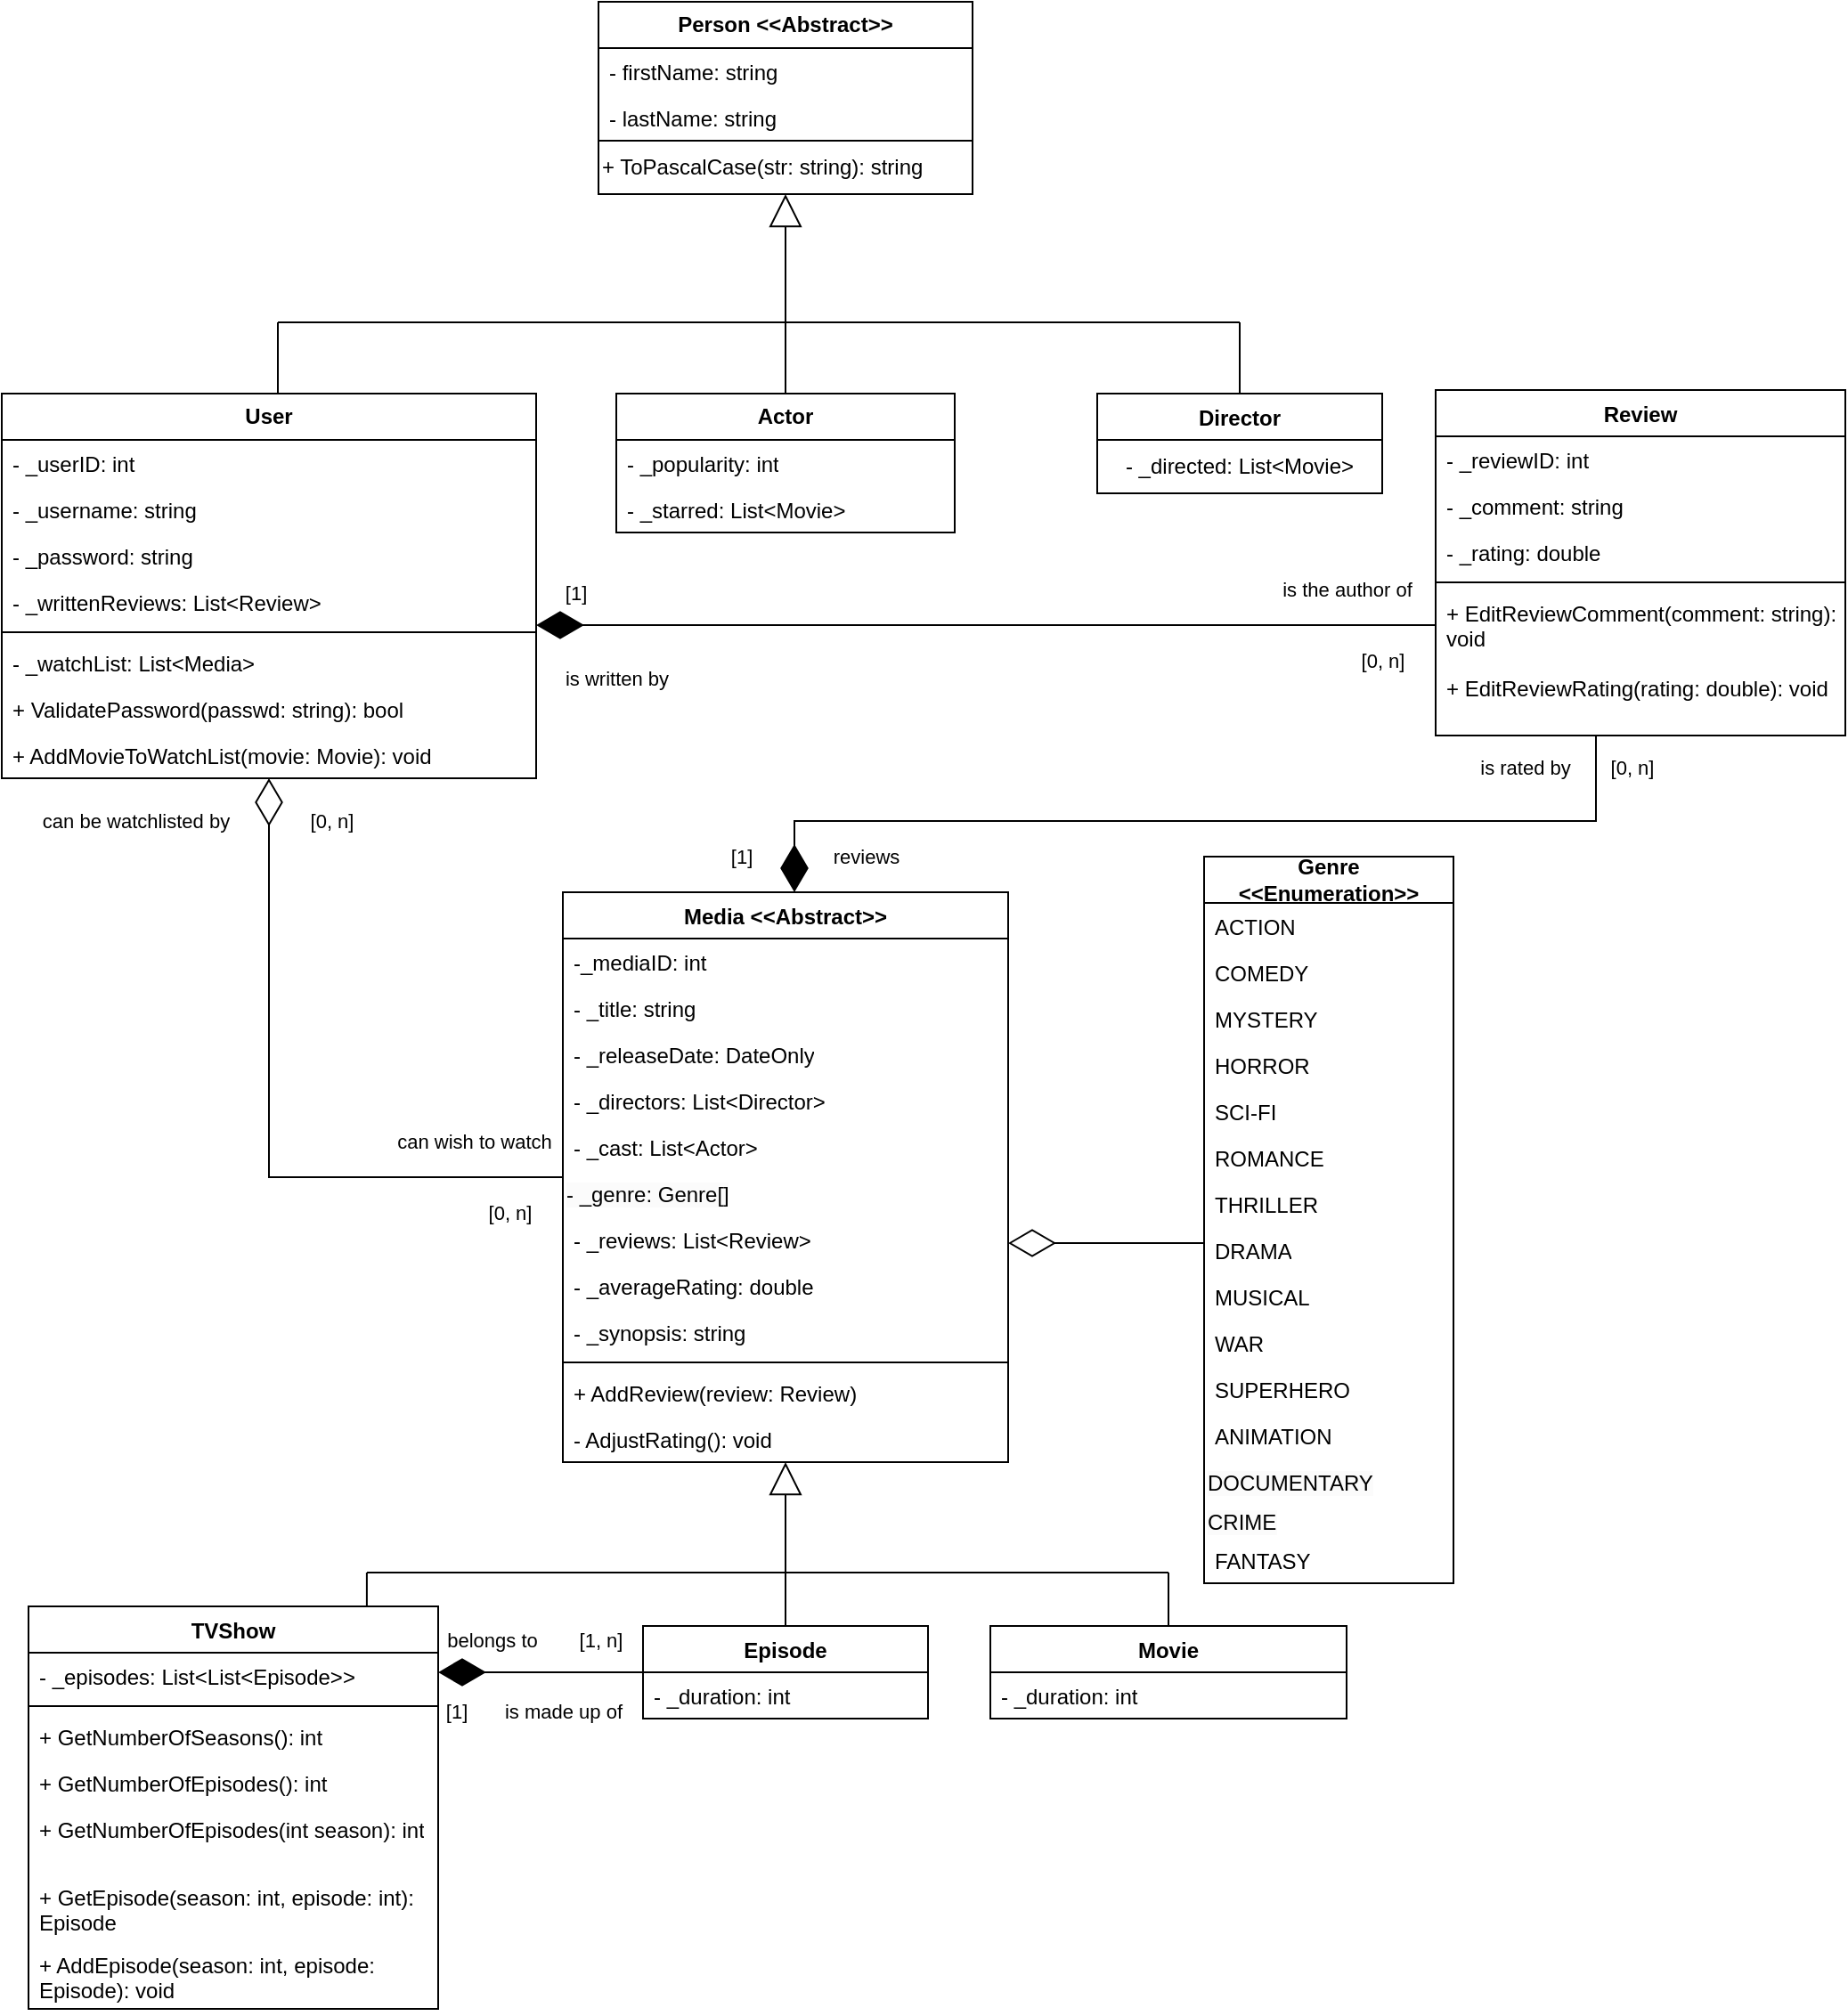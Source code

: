 <mxfile version="24.8.0">
  <diagram name="Page-1" id="HcJHUl06xo1zprfPt9uz">
    <mxGraphModel dx="1418" dy="738" grid="1" gridSize="10" guides="1" tooltips="1" connect="1" arrows="1" fold="1" page="1" pageScale="1" pageWidth="850" pageHeight="1100" math="0" shadow="0">
      <root>
        <mxCell id="0" />
        <mxCell id="1" parent="0" />
        <mxCell id="UXz-9NzU8uiZKzprUxzh-1" value="&lt;b&gt;User&lt;/b&gt;" style="swimlane;fontStyle=0;childLayout=stackLayout;horizontal=1;startSize=26;fillColor=none;horizontalStack=0;resizeParent=1;resizeParentMax=0;resizeLast=0;collapsible=1;marginBottom=0;whiteSpace=wrap;html=1;" parent="1" vertex="1">
          <mxGeometry x="5" y="220" width="300" height="216" as="geometry" />
        </mxCell>
        <mxCell id="T_2HmxszGfvp3wqpTUgi-7" value="- _userID: int" style="text;strokeColor=none;fillColor=none;align=left;verticalAlign=top;spacingLeft=4;spacingRight=4;overflow=hidden;rotatable=0;points=[[0,0.5],[1,0.5]];portConstraint=eastwest;whiteSpace=wrap;html=1;" parent="UXz-9NzU8uiZKzprUxzh-1" vertex="1">
          <mxGeometry y="26" width="300" height="26" as="geometry" />
        </mxCell>
        <mxCell id="hSR37EgW7nHy01Z28b-Y-28" value="- _username: string" style="text;strokeColor=none;fillColor=none;align=left;verticalAlign=top;spacingLeft=4;spacingRight=4;overflow=hidden;rotatable=0;points=[[0,0.5],[1,0.5]];portConstraint=eastwest;whiteSpace=wrap;html=1;" parent="UXz-9NzU8uiZKzprUxzh-1" vertex="1">
          <mxGeometry y="52" width="300" height="26" as="geometry" />
        </mxCell>
        <mxCell id="UXz-9NzU8uiZKzprUxzh-22" value="- _password: string" style="text;strokeColor=none;fillColor=none;align=left;verticalAlign=top;spacingLeft=4;spacingRight=4;overflow=hidden;rotatable=0;points=[[0,0.5],[1,0.5]];portConstraint=eastwest;whiteSpace=wrap;html=1;" parent="UXz-9NzU8uiZKzprUxzh-1" vertex="1">
          <mxGeometry y="78" width="300" height="26" as="geometry" />
        </mxCell>
        <mxCell id="hSR37EgW7nHy01Z28b-Y-22" value="- _writtenReviews: List&amp;lt;Review&amp;gt;" style="text;strokeColor=none;fillColor=none;align=left;verticalAlign=top;spacingLeft=4;spacingRight=4;overflow=hidden;rotatable=0;points=[[0,0.5],[1,0.5]];portConstraint=eastwest;whiteSpace=wrap;html=1;" parent="UXz-9NzU8uiZKzprUxzh-1" vertex="1">
          <mxGeometry y="104" width="300" height="26" as="geometry" />
        </mxCell>
        <mxCell id="UXz-9NzU8uiZKzprUxzh-12" value="" style="line;strokeWidth=1;fillColor=none;align=left;verticalAlign=middle;spacingTop=-1;spacingLeft=3;spacingRight=3;rotatable=0;labelPosition=right;points=[];portConstraint=eastwest;strokeColor=inherit;" parent="UXz-9NzU8uiZKzprUxzh-1" vertex="1">
          <mxGeometry y="130" width="300" height="8" as="geometry" />
        </mxCell>
        <mxCell id="UXz-9NzU8uiZKzprUxzh-13" value="- _watchList: List&amp;lt;Media&amp;gt;" style="text;strokeColor=none;fillColor=none;align=left;verticalAlign=top;spacingLeft=4;spacingRight=4;overflow=hidden;rotatable=0;points=[[0,0.5],[1,0.5]];portConstraint=eastwest;whiteSpace=wrap;html=1;" parent="UXz-9NzU8uiZKzprUxzh-1" vertex="1">
          <mxGeometry y="138" width="300" height="26" as="geometry" />
        </mxCell>
        <mxCell id="UXz-9NzU8uiZKzprUxzh-23" value="+ ValidatePassword(passwd: string): bool" style="text;strokeColor=none;fillColor=none;align=left;verticalAlign=top;spacingLeft=4;spacingRight=4;overflow=hidden;rotatable=0;points=[[0,0.5],[1,0.5]];portConstraint=eastwest;whiteSpace=wrap;html=1;" parent="UXz-9NzU8uiZKzprUxzh-1" vertex="1">
          <mxGeometry y="164" width="300" height="26" as="geometry" />
        </mxCell>
        <mxCell id="UXz-9NzU8uiZKzprUxzh-24" value="+ AddMovieToWatchList(movie: Movie): void" style="text;strokeColor=none;fillColor=none;align=left;verticalAlign=top;spacingLeft=4;spacingRight=4;overflow=hidden;rotatable=0;points=[[0,0.5],[1,0.5]];portConstraint=eastwest;whiteSpace=wrap;html=1;" parent="UXz-9NzU8uiZKzprUxzh-1" vertex="1">
          <mxGeometry y="190" width="300" height="26" as="geometry" />
        </mxCell>
        <mxCell id="UXz-9NzU8uiZKzprUxzh-18" value="&lt;div&gt;Movie&lt;/div&gt;" style="swimlane;fontStyle=1;align=center;verticalAlign=top;childLayout=stackLayout;horizontal=1;startSize=26;horizontalStack=0;resizeParent=1;resizeParentMax=0;resizeLast=0;collapsible=1;marginBottom=0;whiteSpace=wrap;html=1;" parent="1" vertex="1">
          <mxGeometry x="560" y="912" width="200" height="52" as="geometry" />
        </mxCell>
        <mxCell id="UXz-9NzU8uiZKzprUxzh-98" value="- _duration: int" style="text;strokeColor=none;fillColor=none;align=left;verticalAlign=top;spacingLeft=4;spacingRight=4;overflow=hidden;rotatable=0;points=[[0,0.5],[1,0.5]];portConstraint=eastwest;whiteSpace=wrap;html=1;" parent="UXz-9NzU8uiZKzprUxzh-18" vertex="1">
          <mxGeometry y="26" width="200" height="26" as="geometry" />
        </mxCell>
        <mxCell id="T_2HmxszGfvp3wqpTUgi-8" value="" style="edgeStyle=none;curved=1;rounded=0;orthogonalLoop=1;jettySize=auto;html=1;fontSize=12;startSize=8;endSize=16;endArrow=block;endFill=0;" parent="1" source="UXz-9NzU8uiZKzprUxzh-34" target="5M2eCNvXOxRG8DikUreN-1" edge="1">
          <mxGeometry relative="1" as="geometry" />
        </mxCell>
        <mxCell id="UXz-9NzU8uiZKzprUxzh-34" value="&lt;b&gt;Actor&lt;/b&gt;" style="swimlane;fontStyle=0;childLayout=stackLayout;horizontal=1;startSize=26;fillColor=none;horizontalStack=0;resizeParent=1;resizeParentMax=0;resizeLast=0;collapsible=1;marginBottom=0;whiteSpace=wrap;html=1;" parent="1" vertex="1">
          <mxGeometry x="350" y="220" width="190" height="78" as="geometry" />
        </mxCell>
        <mxCell id="UXz-9NzU8uiZKzprUxzh-36" value="- _popularity: int" style="text;strokeColor=none;fillColor=none;align=left;verticalAlign=top;spacingLeft=4;spacingRight=4;overflow=hidden;rotatable=0;points=[[0,0.5],[1,0.5]];portConstraint=eastwest;whiteSpace=wrap;html=1;" parent="UXz-9NzU8uiZKzprUxzh-34" vertex="1">
          <mxGeometry y="26" width="190" height="26" as="geometry" />
        </mxCell>
        <mxCell id="UXz-9NzU8uiZKzprUxzh-56" value="- _starred: List&amp;lt;Movie&amp;gt;" style="text;strokeColor=none;fillColor=none;align=left;verticalAlign=top;spacingLeft=4;spacingRight=4;overflow=hidden;rotatable=0;points=[[0,0.5],[1,0.5]];portConstraint=eastwest;whiteSpace=wrap;html=1;" parent="UXz-9NzU8uiZKzprUxzh-34" vertex="1">
          <mxGeometry y="52" width="190" height="26" as="geometry" />
        </mxCell>
        <mxCell id="UXz-9NzU8uiZKzprUxzh-38" value="&lt;b&gt;Person &amp;lt;&amp;lt;Abstract&amp;gt;&amp;gt;&lt;/b&gt;" style="swimlane;fontStyle=0;childLayout=stackLayout;horizontal=1;startSize=26;fillColor=none;horizontalStack=0;resizeParent=1;resizeParentMax=0;resizeLast=0;collapsible=1;marginBottom=0;whiteSpace=wrap;html=1;" parent="1" vertex="1">
          <mxGeometry x="340" width="210" height="108" as="geometry" />
        </mxCell>
        <mxCell id="hSR37EgW7nHy01Z28b-Y-2" value="- firstName: string" style="text;strokeColor=none;fillColor=none;align=left;verticalAlign=top;spacingLeft=4;spacingRight=4;overflow=hidden;rotatable=0;points=[[0,0.5],[1,0.5]];portConstraint=eastwest;whiteSpace=wrap;html=1;" parent="UXz-9NzU8uiZKzprUxzh-38" vertex="1">
          <mxGeometry y="26" width="210" height="26" as="geometry" />
        </mxCell>
        <mxCell id="UXz-9NzU8uiZKzprUxzh-40" value="- lastName: string" style="text;strokeColor=none;fillColor=none;align=left;verticalAlign=top;spacingLeft=4;spacingRight=4;overflow=hidden;rotatable=0;points=[[0,0.5],[1,0.5]];portConstraint=eastwest;whiteSpace=wrap;html=1;" parent="UXz-9NzU8uiZKzprUxzh-38" vertex="1">
          <mxGeometry y="52" width="210" height="26" as="geometry" />
        </mxCell>
        <mxCell id="5M2eCNvXOxRG8DikUreN-1" value="+ ToPascalCase(str: string): string" style="text;html=1;align=left;verticalAlign=middle;whiteSpace=wrap;rounded=0;strokeColor=default;" parent="UXz-9NzU8uiZKzprUxzh-38" vertex="1">
          <mxGeometry y="78" width="210" height="30" as="geometry" />
        </mxCell>
        <mxCell id="UXz-9NzU8uiZKzprUxzh-49" value="&lt;div&gt;Review&lt;/div&gt;" style="swimlane;fontStyle=1;align=center;verticalAlign=top;childLayout=stackLayout;horizontal=1;startSize=26;horizontalStack=0;resizeParent=1;resizeParentMax=0;resizeLast=0;collapsible=1;marginBottom=0;whiteSpace=wrap;html=1;" parent="1" vertex="1">
          <mxGeometry x="810" y="218" width="230" height="194" as="geometry" />
        </mxCell>
        <mxCell id="UXz-9NzU8uiZKzprUxzh-109" value="- _reviewID: int" style="text;strokeColor=none;fillColor=none;align=left;verticalAlign=top;spacingLeft=4;spacingRight=4;overflow=hidden;rotatable=0;points=[[0,0.5],[1,0.5]];portConstraint=eastwest;whiteSpace=wrap;html=1;" parent="UXz-9NzU8uiZKzprUxzh-49" vertex="1">
          <mxGeometry y="26" width="230" height="26" as="geometry" />
        </mxCell>
        <mxCell id="UXz-9NzU8uiZKzprUxzh-54" value="- _comment: string" style="text;strokeColor=none;fillColor=none;align=left;verticalAlign=top;spacingLeft=4;spacingRight=4;overflow=hidden;rotatable=0;points=[[0,0.5],[1,0.5]];portConstraint=eastwest;whiteSpace=wrap;html=1;" parent="UXz-9NzU8uiZKzprUxzh-49" vertex="1">
          <mxGeometry y="52" width="230" height="26" as="geometry" />
        </mxCell>
        <mxCell id="UXz-9NzU8uiZKzprUxzh-62" value="- _rating: double" style="text;strokeColor=none;fillColor=none;align=left;verticalAlign=top;spacingLeft=4;spacingRight=4;overflow=hidden;rotatable=0;points=[[0,0.5],[1,0.5]];portConstraint=eastwest;whiteSpace=wrap;html=1;" parent="UXz-9NzU8uiZKzprUxzh-49" vertex="1">
          <mxGeometry y="78" width="230" height="26" as="geometry" />
        </mxCell>
        <mxCell id="UXz-9NzU8uiZKzprUxzh-51" value="" style="line;strokeWidth=1;fillColor=none;align=left;verticalAlign=middle;spacingTop=-1;spacingLeft=3;spacingRight=3;rotatable=0;labelPosition=right;points=[];portConstraint=eastwest;strokeColor=inherit;" parent="UXz-9NzU8uiZKzprUxzh-49" vertex="1">
          <mxGeometry y="104" width="230" height="8" as="geometry" />
        </mxCell>
        <mxCell id="UXz-9NzU8uiZKzprUxzh-65" value="+ EditReviewComment(comment: string): void" style="text;strokeColor=none;fillColor=none;align=left;verticalAlign=top;spacingLeft=4;spacingRight=4;overflow=hidden;rotatable=0;points=[[0,0.5],[1,0.5]];portConstraint=eastwest;whiteSpace=wrap;html=1;" parent="UXz-9NzU8uiZKzprUxzh-49" vertex="1">
          <mxGeometry y="112" width="230" height="42" as="geometry" />
        </mxCell>
        <mxCell id="UXz-9NzU8uiZKzprUxzh-66" value="+ EditReviewRating(rating: double): void" style="text;strokeColor=none;fillColor=none;align=left;verticalAlign=top;spacingLeft=4;spacingRight=4;overflow=hidden;rotatable=0;points=[[0,0.5],[1,0.5]];portConstraint=eastwest;whiteSpace=wrap;html=1;" parent="UXz-9NzU8uiZKzprUxzh-49" vertex="1">
          <mxGeometry y="154" width="230" height="40" as="geometry" />
        </mxCell>
        <mxCell id="5M2eCNvXOxRG8DikUreN-2" value="Director" style="swimlane;fontStyle=1;align=center;verticalAlign=top;childLayout=stackLayout;horizontal=1;startSize=26;horizontalStack=0;resizeParent=1;resizeParentMax=0;resizeLast=0;collapsible=1;marginBottom=0;whiteSpace=wrap;html=1;" parent="1" vertex="1">
          <mxGeometry x="620" y="220" width="160" height="56" as="geometry" />
        </mxCell>
        <mxCell id="5M2eCNvXOxRG8DikUreN-7" value="- _directed: List&amp;lt;Movie&amp;gt;" style="text;html=1;align=center;verticalAlign=middle;whiteSpace=wrap;rounded=0;" parent="5M2eCNvXOxRG8DikUreN-2" vertex="1">
          <mxGeometry y="26" width="160" height="30" as="geometry" />
        </mxCell>
        <mxCell id="UXz-9NzU8uiZKzprUxzh-67" value="Media &amp;lt;&amp;lt;Abstract&amp;gt;&amp;gt;" style="swimlane;fontStyle=1;align=center;verticalAlign=top;childLayout=stackLayout;horizontal=1;startSize=26;horizontalStack=0;resizeParent=1;resizeParentMax=0;resizeLast=0;collapsible=1;marginBottom=0;whiteSpace=wrap;html=1;" parent="1" vertex="1">
          <mxGeometry x="320" y="500" width="250" height="320" as="geometry" />
        </mxCell>
        <mxCell id="T_2HmxszGfvp3wqpTUgi-1" value="-_mediaID: int" style="text;strokeColor=none;fillColor=none;align=left;verticalAlign=top;spacingLeft=4;spacingRight=4;overflow=hidden;rotatable=0;points=[[0,0.5],[1,0.5]];portConstraint=eastwest;whiteSpace=wrap;html=1;" parent="UXz-9NzU8uiZKzprUxzh-67" vertex="1">
          <mxGeometry y="26" width="250" height="26" as="geometry" />
        </mxCell>
        <mxCell id="UXz-9NzU8uiZKzprUxzh-58" value="- _title: string" style="text;strokeColor=none;fillColor=none;align=left;verticalAlign=top;spacingLeft=4;spacingRight=4;overflow=hidden;rotatable=0;points=[[0,0.5],[1,0.5]];portConstraint=eastwest;whiteSpace=wrap;html=1;" parent="UXz-9NzU8uiZKzprUxzh-67" vertex="1">
          <mxGeometry y="52" width="250" height="26" as="geometry" />
        </mxCell>
        <mxCell id="UXz-9NzU8uiZKzprUxzh-26" value="- _releaseDate: DateOnly" style="text;strokeColor=none;fillColor=none;align=left;verticalAlign=top;spacingLeft=4;spacingRight=4;overflow=hidden;rotatable=0;points=[[0,0.5],[1,0.5]];portConstraint=eastwest;whiteSpace=wrap;html=1;" parent="UXz-9NzU8uiZKzprUxzh-67" vertex="1">
          <mxGeometry y="78" width="250" height="26" as="geometry" />
        </mxCell>
        <mxCell id="5M2eCNvXOxRG8DikUreN-13" value="- _directors: List&amp;lt;Director&amp;gt;" style="text;strokeColor=none;fillColor=none;align=left;verticalAlign=top;spacingLeft=4;spacingRight=4;overflow=hidden;rotatable=0;points=[[0,0.5],[1,0.5]];portConstraint=eastwest;whiteSpace=wrap;html=1;" parent="UXz-9NzU8uiZKzprUxzh-67" vertex="1">
          <mxGeometry y="104" width="250" height="26" as="geometry" />
        </mxCell>
        <mxCell id="UXz-9NzU8uiZKzprUxzh-27" value="- _cast: List&amp;lt;Actor&amp;gt;" style="text;strokeColor=none;fillColor=none;align=left;verticalAlign=top;spacingLeft=4;spacingRight=4;overflow=hidden;rotatable=0;points=[[0,0.5],[1,0.5]];portConstraint=eastwest;whiteSpace=wrap;html=1;" parent="UXz-9NzU8uiZKzprUxzh-67" vertex="1">
          <mxGeometry y="130" width="250" height="26" as="geometry" />
        </mxCell>
        <mxCell id="5M2eCNvXOxRG8DikUreN-10" value="&lt;span style=&quot;color: rgb(0, 0, 0); font-family: Helvetica; font-size: 12px; font-style: normal; font-variant-ligatures: normal; font-variant-caps: normal; font-weight: 400; letter-spacing: normal; orphans: 2; text-align: left; text-indent: 0px; text-transform: none; widows: 2; word-spacing: 0px; -webkit-text-stroke-width: 0px; white-space: normal; background-color: rgb(251, 251, 251); text-decoration-thickness: initial; text-decoration-style: initial; text-decoration-color: initial; display: inline !important; float: none;&quot;&gt;- _genre: Genre[]&lt;/span&gt;" style="text;whiteSpace=wrap;html=1;" parent="UXz-9NzU8uiZKzprUxzh-67" vertex="1">
          <mxGeometry y="156" width="250" height="26" as="geometry" />
        </mxCell>
        <mxCell id="UXz-9NzU8uiZKzprUxzh-53" value="- _reviews: List&amp;lt;Review&amp;gt;" style="text;strokeColor=none;fillColor=none;align=left;verticalAlign=top;spacingLeft=4;spacingRight=4;overflow=hidden;rotatable=0;points=[[0,0.5],[1,0.5]];portConstraint=eastwest;whiteSpace=wrap;html=1;" parent="UXz-9NzU8uiZKzprUxzh-67" vertex="1">
          <mxGeometry y="182" width="250" height="26" as="geometry" />
        </mxCell>
        <mxCell id="UXz-9NzU8uiZKzprUxzh-28" value="- _averageRating: double" style="text;strokeColor=none;fillColor=none;align=left;verticalAlign=top;spacingLeft=4;spacingRight=4;overflow=hidden;rotatable=0;points=[[0,0.5],[1,0.5]];portConstraint=eastwest;whiteSpace=wrap;html=1;" parent="UXz-9NzU8uiZKzprUxzh-67" vertex="1">
          <mxGeometry y="208" width="250" height="26" as="geometry" />
        </mxCell>
        <mxCell id="hSR37EgW7nHy01Z28b-Y-25" value="- _synopsis: string" style="text;strokeColor=none;fillColor=none;align=left;verticalAlign=top;spacingLeft=4;spacingRight=4;overflow=hidden;rotatable=0;points=[[0,0.5],[1,0.5]];portConstraint=eastwest;whiteSpace=wrap;html=1;" parent="UXz-9NzU8uiZKzprUxzh-67" vertex="1">
          <mxGeometry y="234" width="250" height="26" as="geometry" />
        </mxCell>
        <mxCell id="UXz-9NzU8uiZKzprUxzh-69" value="" style="line;strokeWidth=1;fillColor=none;align=left;verticalAlign=middle;spacingTop=-1;spacingLeft=3;spacingRight=3;rotatable=0;labelPosition=right;points=[];portConstraint=eastwest;strokeColor=inherit;" parent="UXz-9NzU8uiZKzprUxzh-67" vertex="1">
          <mxGeometry y="260" width="250" height="8" as="geometry" />
        </mxCell>
        <mxCell id="UXz-9NzU8uiZKzprUxzh-60" value="+ AddReview(review: Review)" style="text;strokeColor=none;fillColor=none;align=left;verticalAlign=top;spacingLeft=4;spacingRight=4;overflow=hidden;rotatable=0;points=[[0,0.5],[1,0.5]];portConstraint=eastwest;whiteSpace=wrap;html=1;" parent="UXz-9NzU8uiZKzprUxzh-67" vertex="1">
          <mxGeometry y="268" width="250" height="26" as="geometry" />
        </mxCell>
        <mxCell id="UXz-9NzU8uiZKzprUxzh-61" value="- AdjustRating(): void" style="text;strokeColor=none;fillColor=none;align=left;verticalAlign=top;spacingLeft=4;spacingRight=4;overflow=hidden;rotatable=0;points=[[0,0.5],[1,0.5]];portConstraint=eastwest;whiteSpace=wrap;html=1;" parent="UXz-9NzU8uiZKzprUxzh-67" vertex="1">
          <mxGeometry y="294" width="250" height="26" as="geometry" />
        </mxCell>
        <mxCell id="UXz-9NzU8uiZKzprUxzh-79" value="&lt;b&gt;Genre &amp;lt;&amp;lt;Enumeration&amp;gt;&amp;gt;&lt;/b&gt;" style="swimlane;fontStyle=0;childLayout=stackLayout;horizontal=1;startSize=26;fillColor=none;horizontalStack=0;resizeParent=1;resizeParentMax=0;resizeLast=0;collapsible=1;marginBottom=0;whiteSpace=wrap;html=1;" parent="1" vertex="1">
          <mxGeometry x="680" y="480" width="140" height="408" as="geometry" />
        </mxCell>
        <mxCell id="UXz-9NzU8uiZKzprUxzh-81" value="ACTION" style="text;strokeColor=none;fillColor=none;align=left;verticalAlign=top;spacingLeft=4;spacingRight=4;overflow=hidden;rotatable=0;points=[[0,0.5],[1,0.5]];portConstraint=eastwest;whiteSpace=wrap;html=1;" parent="UXz-9NzU8uiZKzprUxzh-79" vertex="1">
          <mxGeometry y="26" width="140" height="26" as="geometry" />
        </mxCell>
        <mxCell id="UXz-9NzU8uiZKzprUxzh-82" value="COMEDY" style="text;strokeColor=none;fillColor=none;align=left;verticalAlign=top;spacingLeft=4;spacingRight=4;overflow=hidden;rotatable=0;points=[[0,0.5],[1,0.5]];portConstraint=eastwest;whiteSpace=wrap;html=1;" parent="UXz-9NzU8uiZKzprUxzh-79" vertex="1">
          <mxGeometry y="52" width="140" height="26" as="geometry" />
        </mxCell>
        <mxCell id="UXz-9NzU8uiZKzprUxzh-83" value="MYSTERY" style="text;strokeColor=none;fillColor=none;align=left;verticalAlign=top;spacingLeft=4;spacingRight=4;overflow=hidden;rotatable=0;points=[[0,0.5],[1,0.5]];portConstraint=eastwest;whiteSpace=wrap;html=1;" parent="UXz-9NzU8uiZKzprUxzh-79" vertex="1">
          <mxGeometry y="78" width="140" height="26" as="geometry" />
        </mxCell>
        <mxCell id="UXz-9NzU8uiZKzprUxzh-84" value="HORROR" style="text;strokeColor=none;fillColor=none;align=left;verticalAlign=top;spacingLeft=4;spacingRight=4;overflow=hidden;rotatable=0;points=[[0,0.5],[1,0.5]];portConstraint=eastwest;whiteSpace=wrap;html=1;" parent="UXz-9NzU8uiZKzprUxzh-79" vertex="1">
          <mxGeometry y="104" width="140" height="26" as="geometry" />
        </mxCell>
        <mxCell id="UXz-9NzU8uiZKzprUxzh-85" value="SCI-FI" style="text;strokeColor=none;fillColor=none;align=left;verticalAlign=top;spacingLeft=4;spacingRight=4;overflow=hidden;rotatable=0;points=[[0,0.5],[1,0.5]];portConstraint=eastwest;whiteSpace=wrap;html=1;" parent="UXz-9NzU8uiZKzprUxzh-79" vertex="1">
          <mxGeometry y="130" width="140" height="26" as="geometry" />
        </mxCell>
        <mxCell id="UXz-9NzU8uiZKzprUxzh-86" value="ROMANCE" style="text;strokeColor=none;fillColor=none;align=left;verticalAlign=top;spacingLeft=4;spacingRight=4;overflow=hidden;rotatable=0;points=[[0,0.5],[1,0.5]];portConstraint=eastwest;whiteSpace=wrap;html=1;" parent="UXz-9NzU8uiZKzprUxzh-79" vertex="1">
          <mxGeometry y="156" width="140" height="26" as="geometry" />
        </mxCell>
        <mxCell id="UXz-9NzU8uiZKzprUxzh-87" value="THRILLER" style="text;strokeColor=none;fillColor=none;align=left;verticalAlign=top;spacingLeft=4;spacingRight=4;overflow=hidden;rotatable=0;points=[[0,0.5],[1,0.5]];portConstraint=eastwest;whiteSpace=wrap;html=1;" parent="UXz-9NzU8uiZKzprUxzh-79" vertex="1">
          <mxGeometry y="182" width="140" height="26" as="geometry" />
        </mxCell>
        <mxCell id="UXz-9NzU8uiZKzprUxzh-88" value="DRAMA" style="text;strokeColor=none;fillColor=none;align=left;verticalAlign=top;spacingLeft=4;spacingRight=4;overflow=hidden;rotatable=0;points=[[0,0.5],[1,0.5]];portConstraint=eastwest;whiteSpace=wrap;html=1;" parent="UXz-9NzU8uiZKzprUxzh-79" vertex="1">
          <mxGeometry y="208" width="140" height="26" as="geometry" />
        </mxCell>
        <mxCell id="UXz-9NzU8uiZKzprUxzh-89" value="MUSICAL" style="text;strokeColor=none;fillColor=none;align=left;verticalAlign=top;spacingLeft=4;spacingRight=4;overflow=hidden;rotatable=0;points=[[0,0.5],[1,0.5]];portConstraint=eastwest;whiteSpace=wrap;html=1;" parent="UXz-9NzU8uiZKzprUxzh-79" vertex="1">
          <mxGeometry y="234" width="140" height="26" as="geometry" />
        </mxCell>
        <mxCell id="UXz-9NzU8uiZKzprUxzh-90" value="WAR" style="text;strokeColor=none;fillColor=none;align=left;verticalAlign=top;spacingLeft=4;spacingRight=4;overflow=hidden;rotatable=0;points=[[0,0.5],[1,0.5]];portConstraint=eastwest;whiteSpace=wrap;html=1;" parent="UXz-9NzU8uiZKzprUxzh-79" vertex="1">
          <mxGeometry y="260" width="140" height="26" as="geometry" />
        </mxCell>
        <mxCell id="UXz-9NzU8uiZKzprUxzh-91" value="SUPERHERO" style="text;strokeColor=none;fillColor=none;align=left;verticalAlign=top;spacingLeft=4;spacingRight=4;overflow=hidden;rotatable=0;points=[[0,0.5],[1,0.5]];portConstraint=eastwest;whiteSpace=wrap;html=1;" parent="UXz-9NzU8uiZKzprUxzh-79" vertex="1">
          <mxGeometry y="286" width="140" height="26" as="geometry" />
        </mxCell>
        <mxCell id="UXz-9NzU8uiZKzprUxzh-92" value="ANIMATION" style="text;strokeColor=none;fillColor=none;align=left;verticalAlign=top;spacingLeft=4;spacingRight=4;overflow=hidden;rotatable=0;points=[[0,0.5],[1,0.5]];portConstraint=eastwest;whiteSpace=wrap;html=1;" parent="UXz-9NzU8uiZKzprUxzh-79" vertex="1">
          <mxGeometry y="312" width="140" height="26" as="geometry" />
        </mxCell>
        <mxCell id="5M2eCNvXOxRG8DikUreN-12" value="&lt;span style=&quot;color: rgb(0, 0, 0); font-family: Helvetica; font-size: 12px; font-style: normal; font-variant-ligatures: normal; font-variant-caps: normal; font-weight: 400; letter-spacing: normal; orphans: 2; text-align: left; text-indent: 0px; text-transform: none; widows: 2; word-spacing: 0px; -webkit-text-stroke-width: 0px; white-space: normal; background-color: rgb(251, 251, 251); text-decoration-thickness: initial; text-decoration-style: initial; text-decoration-color: initial; display: inline !important; float: none;&quot;&gt;DOCUMENTARY&lt;/span&gt;" style="text;whiteSpace=wrap;html=1;" parent="UXz-9NzU8uiZKzprUxzh-79" vertex="1">
          <mxGeometry y="338" width="140" height="22" as="geometry" />
        </mxCell>
        <mxCell id="5M2eCNvXOxRG8DikUreN-11" value="&lt;span style=&quot;color: rgb(0, 0, 0); font-family: Helvetica; font-size: 12px; font-style: normal; font-variant-ligatures: normal; font-variant-caps: normal; font-weight: 400; letter-spacing: normal; orphans: 2; text-align: left; text-indent: 0px; text-transform: none; widows: 2; word-spacing: 0px; -webkit-text-stroke-width: 0px; white-space: normal; background-color: rgb(251, 251, 251); text-decoration-thickness: initial; text-decoration-style: initial; text-decoration-color: initial; display: inline !important; float: none;&quot;&gt;CRIME&lt;/span&gt;" style="text;whiteSpace=wrap;html=1;" parent="UXz-9NzU8uiZKzprUxzh-79" vertex="1">
          <mxGeometry y="360" width="140" height="22" as="geometry" />
        </mxCell>
        <mxCell id="UXz-9NzU8uiZKzprUxzh-93" value="FANTASY" style="text;strokeColor=none;fillColor=none;align=left;verticalAlign=top;spacingLeft=4;spacingRight=4;overflow=hidden;rotatable=0;points=[[0,0.5],[1,0.5]];portConstraint=eastwest;whiteSpace=wrap;html=1;" parent="UXz-9NzU8uiZKzprUxzh-79" vertex="1">
          <mxGeometry y="382" width="140" height="26" as="geometry" />
        </mxCell>
        <mxCell id="UXz-9NzU8uiZKzprUxzh-94" value="TVShow" style="swimlane;fontStyle=1;align=center;verticalAlign=top;childLayout=stackLayout;horizontal=1;startSize=26;horizontalStack=0;resizeParent=1;resizeParentMax=0;resizeLast=0;collapsible=1;marginBottom=0;whiteSpace=wrap;html=1;" parent="1" vertex="1">
          <mxGeometry x="20" y="901" width="230" height="226" as="geometry" />
        </mxCell>
        <mxCell id="UXz-9NzU8uiZKzprUxzh-99" value="- _episodes: List&amp;lt;List&amp;lt;Episode&amp;gt;&amp;gt;" style="text;strokeColor=none;fillColor=none;align=left;verticalAlign=top;spacingLeft=4;spacingRight=4;overflow=hidden;rotatable=0;points=[[0,0.5],[1,0.5]];portConstraint=eastwest;whiteSpace=wrap;html=1;" parent="UXz-9NzU8uiZKzprUxzh-94" vertex="1">
          <mxGeometry y="26" width="230" height="26" as="geometry" />
        </mxCell>
        <mxCell id="UXz-9NzU8uiZKzprUxzh-96" value="" style="line;strokeWidth=1;fillColor=none;align=left;verticalAlign=middle;spacingTop=-1;spacingLeft=3;spacingRight=3;rotatable=0;labelPosition=right;points=[];portConstraint=eastwest;strokeColor=inherit;" parent="UXz-9NzU8uiZKzprUxzh-94" vertex="1">
          <mxGeometry y="52" width="230" height="8" as="geometry" />
        </mxCell>
        <mxCell id="UXz-9NzU8uiZKzprUxzh-97" value="+ GetNumberOfSeasons(): int" style="text;strokeColor=none;fillColor=none;align=left;verticalAlign=top;spacingLeft=4;spacingRight=4;overflow=hidden;rotatable=0;points=[[0,0.5],[1,0.5]];portConstraint=eastwest;whiteSpace=wrap;html=1;" parent="UXz-9NzU8uiZKzprUxzh-94" vertex="1">
          <mxGeometry y="60" width="230" height="26" as="geometry" />
        </mxCell>
        <mxCell id="hSR37EgW7nHy01Z28b-Y-3" value="+ GetNumberOfEpisodes(): int" style="text;strokeColor=none;fillColor=none;align=left;verticalAlign=top;spacingLeft=4;spacingRight=4;overflow=hidden;rotatable=0;points=[[0,0.5],[1,0.5]];portConstraint=eastwest;whiteSpace=wrap;html=1;" parent="UXz-9NzU8uiZKzprUxzh-94" vertex="1">
          <mxGeometry y="86" width="230" height="26" as="geometry" />
        </mxCell>
        <mxCell id="hSR37EgW7nHy01Z28b-Y-4" value="+ GetNumberOfEpisodes(int season): int" style="text;strokeColor=none;fillColor=none;align=left;verticalAlign=top;spacingLeft=4;spacingRight=4;overflow=hidden;rotatable=0;points=[[0,0.5],[1,0.5]];portConstraint=eastwest;whiteSpace=wrap;html=1;" parent="UXz-9NzU8uiZKzprUxzh-94" vertex="1">
          <mxGeometry y="112" width="230" height="38" as="geometry" />
        </mxCell>
        <mxCell id="hSR37EgW7nHy01Z28b-Y-5" value="+ GetEpisode(season: int, episode: int): Episode" style="text;strokeColor=none;fillColor=none;align=left;verticalAlign=top;spacingLeft=4;spacingRight=4;overflow=hidden;rotatable=0;points=[[0,0.5],[1,0.5]];portConstraint=eastwest;whiteSpace=wrap;html=1;" parent="UXz-9NzU8uiZKzprUxzh-94" vertex="1">
          <mxGeometry y="150" width="230" height="38" as="geometry" />
        </mxCell>
        <mxCell id="hSR37EgW7nHy01Z28b-Y-7" value="+ AddEpisode(season: int, episode: Episode): void" style="text;strokeColor=none;fillColor=none;align=left;verticalAlign=top;spacingLeft=4;spacingRight=4;overflow=hidden;rotatable=0;points=[[0,0.5],[1,0.5]];portConstraint=eastwest;whiteSpace=wrap;html=1;" parent="UXz-9NzU8uiZKzprUxzh-94" vertex="1">
          <mxGeometry y="188" width="230" height="38" as="geometry" />
        </mxCell>
        <mxCell id="T_2HmxszGfvp3wqpTUgi-2" value="" style="edgeStyle=none;curved=1;rounded=0;orthogonalLoop=1;jettySize=auto;html=1;fontSize=12;startSize=8;endSize=16;endArrow=block;endFill=0;" parent="1" source="5M2eCNvXOxRG8DikUreN-14" target="UXz-9NzU8uiZKzprUxzh-61" edge="1">
          <mxGeometry relative="1" as="geometry" />
        </mxCell>
        <mxCell id="5M2eCNvXOxRG8DikUreN-14" value="Episode" style="swimlane;fontStyle=1;align=center;verticalAlign=top;childLayout=stackLayout;horizontal=1;startSize=26;horizontalStack=0;resizeParent=1;resizeParentMax=0;resizeLast=0;collapsible=1;marginBottom=0;whiteSpace=wrap;html=1;" parent="1" vertex="1">
          <mxGeometry x="365" y="912" width="160" height="52" as="geometry" />
        </mxCell>
        <mxCell id="5M2eCNvXOxRG8DikUreN-15" value="- _duration: int" style="text;strokeColor=none;fillColor=none;align=left;verticalAlign=top;spacingLeft=4;spacingRight=4;overflow=hidden;rotatable=0;points=[[0,0.5],[1,0.5]];portConstraint=eastwest;whiteSpace=wrap;html=1;" parent="5M2eCNvXOxRG8DikUreN-14" vertex="1">
          <mxGeometry y="26" width="160" height="26" as="geometry" />
        </mxCell>
        <mxCell id="T_2HmxszGfvp3wqpTUgi-3" value="" style="endArrow=none;html=1;rounded=0;fontSize=12;startSize=8;endSize=8;curved=1;" parent="1" edge="1">
          <mxGeometry width="50" height="50" relative="1" as="geometry">
            <mxPoint x="210" y="882" as="sourcePoint" />
            <mxPoint x="660" y="882" as="targetPoint" />
          </mxGeometry>
        </mxCell>
        <mxCell id="hSR37EgW7nHy01Z28b-Y-9" value="" style="endArrow=diamondThin;endFill=0;endSize=24;html=1;rounded=0;edgeStyle=orthogonalEdgeStyle;" parent="1" source="UXz-9NzU8uiZKzprUxzh-79" target="UXz-9NzU8uiZKzprUxzh-67" edge="1">
          <mxGeometry width="160" relative="1" as="geometry">
            <mxPoint x="800" y="943.059" as="sourcePoint" />
            <mxPoint x="940" y="890" as="targetPoint" />
            <Array as="points">
              <mxPoint x="630" y="697" />
              <mxPoint x="630" y="697" />
            </Array>
          </mxGeometry>
        </mxCell>
        <mxCell id="T_2HmxszGfvp3wqpTUgi-5" value="" style="endArrow=none;html=1;rounded=0;fontSize=12;startSize=8;endSize=8;curved=1;entryX=0.5;entryY=0;entryDx=0;entryDy=0;" parent="1" target="UXz-9NzU8uiZKzprUxzh-18" edge="1">
          <mxGeometry width="50" height="50" relative="1" as="geometry">
            <mxPoint x="660" y="882" as="sourcePoint" />
            <mxPoint x="770" y="832" as="targetPoint" />
          </mxGeometry>
        </mxCell>
        <mxCell id="T_2HmxszGfvp3wqpTUgi-6" value="" style="endArrow=none;html=1;rounded=0;fontSize=12;startSize=8;endSize=8;curved=1;exitX=0.5;exitY=0;exitDx=0;exitDy=0;" parent="1" edge="1">
          <mxGeometry width="50" height="50" relative="1" as="geometry">
            <mxPoint x="209.95" y="901" as="sourcePoint" />
            <mxPoint x="209.95" y="882" as="targetPoint" />
          </mxGeometry>
        </mxCell>
        <mxCell id="T_2HmxszGfvp3wqpTUgi-9" value="" style="endArrow=none;html=1;rounded=0;fontSize=12;startSize=8;endSize=8;curved=1;" parent="1" edge="1">
          <mxGeometry width="50" height="50" relative="1" as="geometry">
            <mxPoint x="160" y="220" as="sourcePoint" />
            <mxPoint x="160" y="180" as="targetPoint" />
          </mxGeometry>
        </mxCell>
        <mxCell id="T_2HmxszGfvp3wqpTUgi-10" value="" style="endArrow=none;html=1;rounded=0;fontSize=12;startSize=8;endSize=8;curved=1;" parent="1" edge="1">
          <mxGeometry width="50" height="50" relative="1" as="geometry">
            <mxPoint x="160" y="180" as="sourcePoint" />
            <mxPoint x="700" y="180" as="targetPoint" />
          </mxGeometry>
        </mxCell>
        <mxCell id="T_2HmxszGfvp3wqpTUgi-11" value="" style="endArrow=none;html=1;rounded=0;fontSize=12;startSize=8;endSize=8;curved=1;entryX=0.5;entryY=0;entryDx=0;entryDy=0;" parent="1" target="5M2eCNvXOxRG8DikUreN-2" edge="1">
          <mxGeometry width="50" height="50" relative="1" as="geometry">
            <mxPoint x="700" y="180" as="sourcePoint" />
            <mxPoint x="750" y="130" as="targetPoint" />
          </mxGeometry>
        </mxCell>
        <mxCell id="hSR37EgW7nHy01Z28b-Y-13" value="" style="endArrow=diamondThin;endFill=0;endSize=24;html=1;rounded=0;edgeStyle=orthogonalEdgeStyle;" parent="1" source="UXz-9NzU8uiZKzprUxzh-67" target="UXz-9NzU8uiZKzprUxzh-1" edge="1">
          <mxGeometry width="160" relative="1" as="geometry">
            <mxPoint x="100" y="510" as="sourcePoint" />
            <mxPoint x="700" y="540" as="targetPoint" />
          </mxGeometry>
        </mxCell>
        <mxCell id="hSR37EgW7nHy01Z28b-Y-41" value="[0, n]" style="edgeLabel;html=1;align=center;verticalAlign=middle;resizable=0;points=[];" parent="hSR37EgW7nHy01Z28b-Y-13" vertex="1" connectable="0">
          <mxGeometry x="0.791" y="3" relative="1" as="geometry">
            <mxPoint x="38" y="-17" as="offset" />
          </mxGeometry>
        </mxCell>
        <mxCell id="hSR37EgW7nHy01Z28b-Y-42" value="[0, n]" style="edgeLabel;html=1;align=center;verticalAlign=middle;resizable=0;points=[];" parent="hSR37EgW7nHy01Z28b-Y-13" vertex="1" connectable="0">
          <mxGeometry x="-0.63" y="-2" relative="1" as="geometry">
            <mxPoint x="42" y="22" as="offset" />
          </mxGeometry>
        </mxCell>
        <mxCell id="hSR37EgW7nHy01Z28b-Y-43" value="can be watchlisted by" style="edgeLabel;html=1;align=center;verticalAlign=middle;resizable=0;points=[];" parent="hSR37EgW7nHy01Z28b-Y-13" vertex="1" connectable="0">
          <mxGeometry x="0.701" y="-4" relative="1" as="geometry">
            <mxPoint x="-79" y="-34" as="offset" />
          </mxGeometry>
        </mxCell>
        <mxCell id="hSR37EgW7nHy01Z28b-Y-44" value="can wish to watch" style="edgeLabel;html=1;align=center;verticalAlign=middle;resizable=0;points=[];" parent="hSR37EgW7nHy01Z28b-Y-13" vertex="1" connectable="0">
          <mxGeometry x="-0.578" y="-2" relative="1" as="geometry">
            <mxPoint x="32" y="-18" as="offset" />
          </mxGeometry>
        </mxCell>
        <mxCell id="hSR37EgW7nHy01Z28b-Y-18" value="" style="endArrow=diamondThin;endFill=1;endSize=24;html=1;rounded=0;edgeStyle=orthogonalEdgeStyle;" parent="1" source="UXz-9NzU8uiZKzprUxzh-49" target="UXz-9NzU8uiZKzprUxzh-1" edge="1">
          <mxGeometry width="160" relative="1" as="geometry">
            <mxPoint x="350" y="470" as="sourcePoint" />
            <mxPoint x="1065" y="470" as="targetPoint" />
            <Array as="points">
              <mxPoint x="650" y="350" />
              <mxPoint x="650" y="350" />
            </Array>
          </mxGeometry>
        </mxCell>
        <mxCell id="hSR37EgW7nHy01Z28b-Y-26" value="[1]" style="edgeLabel;html=1;align=center;verticalAlign=middle;resizable=0;points=[];" parent="hSR37EgW7nHy01Z28b-Y-18" vertex="1" connectable="0">
          <mxGeometry x="0.872" y="1" relative="1" as="geometry">
            <mxPoint x="-11" y="-19" as="offset" />
          </mxGeometry>
        </mxCell>
        <mxCell id="hSR37EgW7nHy01Z28b-Y-27" value="[0, n]" style="edgeLabel;html=1;align=center;verticalAlign=middle;resizable=0;points=[];" parent="hSR37EgW7nHy01Z28b-Y-18" vertex="1" connectable="0">
          <mxGeometry x="-0.846" relative="1" as="geometry">
            <mxPoint x="9" y="20" as="offset" />
          </mxGeometry>
        </mxCell>
        <mxCell id="hSR37EgW7nHy01Z28b-Y-29" value="is written by" style="edgeLabel;html=1;align=center;verticalAlign=middle;resizable=0;points=[];" parent="hSR37EgW7nHy01Z28b-Y-18" vertex="1" connectable="0">
          <mxGeometry x="0.703" y="-1" relative="1" as="geometry">
            <mxPoint x="-30" y="31" as="offset" />
          </mxGeometry>
        </mxCell>
        <mxCell id="hSR37EgW7nHy01Z28b-Y-30" value="is the author of" style="edgeLabel;html=1;align=center;verticalAlign=middle;resizable=0;points=[];" parent="hSR37EgW7nHy01Z28b-Y-18" vertex="1" connectable="0">
          <mxGeometry x="-0.762" y="-1" relative="1" as="geometry">
            <mxPoint x="10" y="-19" as="offset" />
          </mxGeometry>
        </mxCell>
        <mxCell id="hSR37EgW7nHy01Z28b-Y-23" value="" style="endArrow=diamondThin;endFill=1;endSize=24;html=1;rounded=0;edgeStyle=orthogonalEdgeStyle;" parent="1" source="UXz-9NzU8uiZKzprUxzh-49" target="UXz-9NzU8uiZKzprUxzh-67" edge="1">
          <mxGeometry width="160" relative="1" as="geometry">
            <mxPoint x="570" y="390" as="sourcePoint" />
            <mxPoint x="730" y="390" as="targetPoint" />
            <Array as="points">
              <mxPoint x="900" y="460" />
              <mxPoint x="450" y="460" />
            </Array>
          </mxGeometry>
        </mxCell>
        <mxCell id="hSR37EgW7nHy01Z28b-Y-31" value="[1]" style="edgeLabel;html=1;align=center;verticalAlign=middle;resizable=0;points=[];" parent="hSR37EgW7nHy01Z28b-Y-23" vertex="1" connectable="0">
          <mxGeometry x="0.747" y="-1" relative="1" as="geometry">
            <mxPoint x="-58" y="21" as="offset" />
          </mxGeometry>
        </mxCell>
        <mxCell id="hSR37EgW7nHy01Z28b-Y-32" value="[0, n]" style="edgeLabel;html=1;align=center;verticalAlign=middle;resizable=0;points=[];" parent="hSR37EgW7nHy01Z28b-Y-23" vertex="1" connectable="0">
          <mxGeometry x="-0.312" y="1" relative="1" as="geometry">
            <mxPoint x="157" y="-31" as="offset" />
          </mxGeometry>
        </mxCell>
        <mxCell id="hSR37EgW7nHy01Z28b-Y-33" value="is rated by" style="edgeLabel;html=1;align=center;verticalAlign=middle;resizable=0;points=[];" parent="hSR37EgW7nHy01Z28b-Y-23" vertex="1" connectable="0">
          <mxGeometry x="-0.613" relative="1" as="geometry">
            <mxPoint x="16" y="-30" as="offset" />
          </mxGeometry>
        </mxCell>
        <mxCell id="hSR37EgW7nHy01Z28b-Y-34" value="reviews" style="edgeLabel;html=1;align=center;verticalAlign=middle;resizable=0;points=[];" parent="hSR37EgW7nHy01Z28b-Y-23" vertex="1" connectable="0">
          <mxGeometry x="0.725" y="2" relative="1" as="geometry">
            <mxPoint x="6" y="18" as="offset" />
          </mxGeometry>
        </mxCell>
        <mxCell id="hSR37EgW7nHy01Z28b-Y-24" value="" style="endArrow=diamondThin;endFill=1;endSize=24;html=1;rounded=0;edgeStyle=orthogonalEdgeStyle;" parent="1" source="5M2eCNvXOxRG8DikUreN-14" target="UXz-9NzU8uiZKzprUxzh-94" edge="1">
          <mxGeometry width="160" relative="1" as="geometry">
            <mxPoint x="550" y="840" as="sourcePoint" />
            <mxPoint x="710" y="840" as="targetPoint" />
            <Array as="points">
              <mxPoint x="300" y="938" />
              <mxPoint x="300" y="938" />
            </Array>
          </mxGeometry>
        </mxCell>
        <mxCell id="hSR37EgW7nHy01Z28b-Y-36" value="[1]" style="edgeLabel;html=1;align=center;verticalAlign=middle;resizable=0;points=[];" parent="hSR37EgW7nHy01Z28b-Y-24" vertex="1" connectable="0">
          <mxGeometry x="-0.012" y="-1" relative="1" as="geometry">
            <mxPoint x="-48" y="23" as="offset" />
          </mxGeometry>
        </mxCell>
        <mxCell id="hSR37EgW7nHy01Z28b-Y-37" value="[1, n]" style="edgeLabel;html=1;align=center;verticalAlign=middle;resizable=0;points=[];" parent="hSR37EgW7nHy01Z28b-Y-24" vertex="1" connectable="0">
          <mxGeometry x="-0.388" y="3" relative="1" as="geometry">
            <mxPoint x="11" y="-21" as="offset" />
          </mxGeometry>
        </mxCell>
        <mxCell id="hSR37EgW7nHy01Z28b-Y-39" value="belongs to" style="edgeLabel;html=1;align=center;verticalAlign=middle;resizable=0;points=[];" parent="hSR37EgW7nHy01Z28b-Y-24" vertex="1" connectable="0">
          <mxGeometry x="0.113" y="2" relative="1" as="geometry">
            <mxPoint x="-21" y="-20" as="offset" />
          </mxGeometry>
        </mxCell>
        <mxCell id="hSR37EgW7nHy01Z28b-Y-40" value="is made up of" style="edgeLabel;html=1;align=center;verticalAlign=middle;resizable=0;points=[];" parent="hSR37EgW7nHy01Z28b-Y-24" vertex="1" connectable="0">
          <mxGeometry x="-0.165" y="1" relative="1" as="geometry">
            <mxPoint x="3" y="21" as="offset" />
          </mxGeometry>
        </mxCell>
      </root>
    </mxGraphModel>
  </diagram>
</mxfile>
